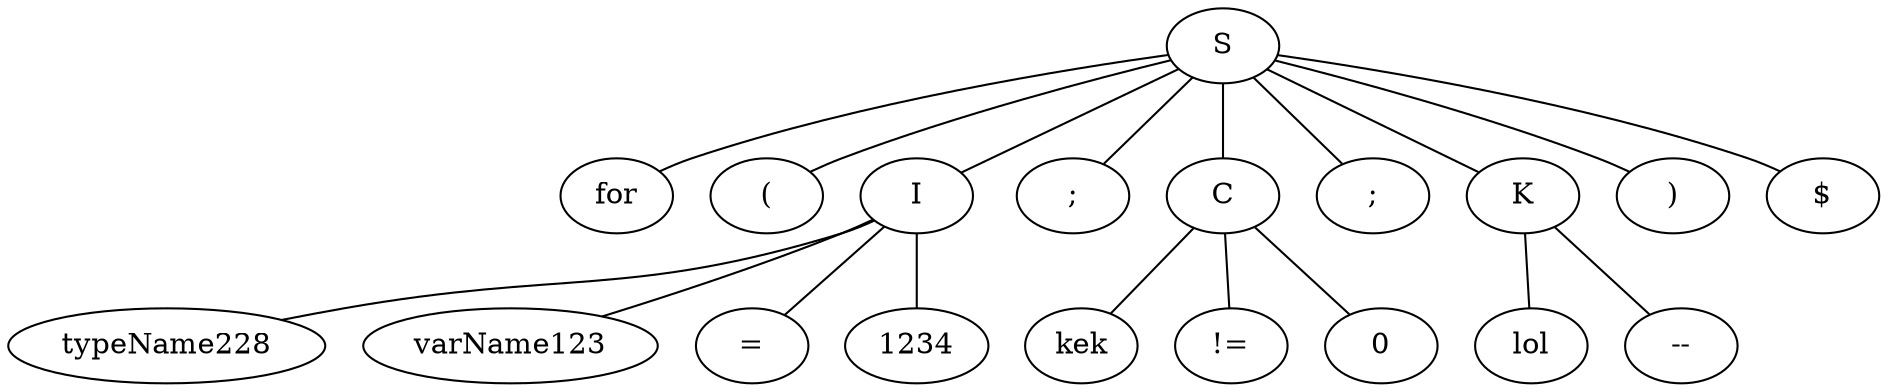 graph {
S1[label="S"]
S1 -- FOR2
FOR2[label="for"]

S1 -- OPEN_BRACKET3
OPEN_BRACKET3[label="("]

S1 -- I4
I4[label="I"]
I4 -- WORD5
WORD5[label="typeName228"]

I4 -- WORD6
WORD6[label="varName123"]

I4 -- ASSIGN7
ASSIGN7[label="="]

I4 -- NUMBER8
NUMBER8[label="1234"]

S1 -- SEMICOLON5
SEMICOLON5[label=";"]

S1 -- C6
C6[label="C"]
C6 -- WORD7
WORD7[label="kek"]

C6 -- NOT_EQUALS8
NOT_EQUALS8[label="!="]

C6 -- NUMBER9
NUMBER9[label="0"]

S1 -- SEMICOLON7
SEMICOLON7[label=";"]

S1 -- K8
K8[label="K"]
K8 -- WORD9
WORD9[label="lol"]

K8 -- INCREMENT10
INCREMENT10[label="--"]

S1 -- CLOSE_BRACKET9
CLOSE_BRACKET9[label=")"]

S1 -- END10
END10[label="$"]

}